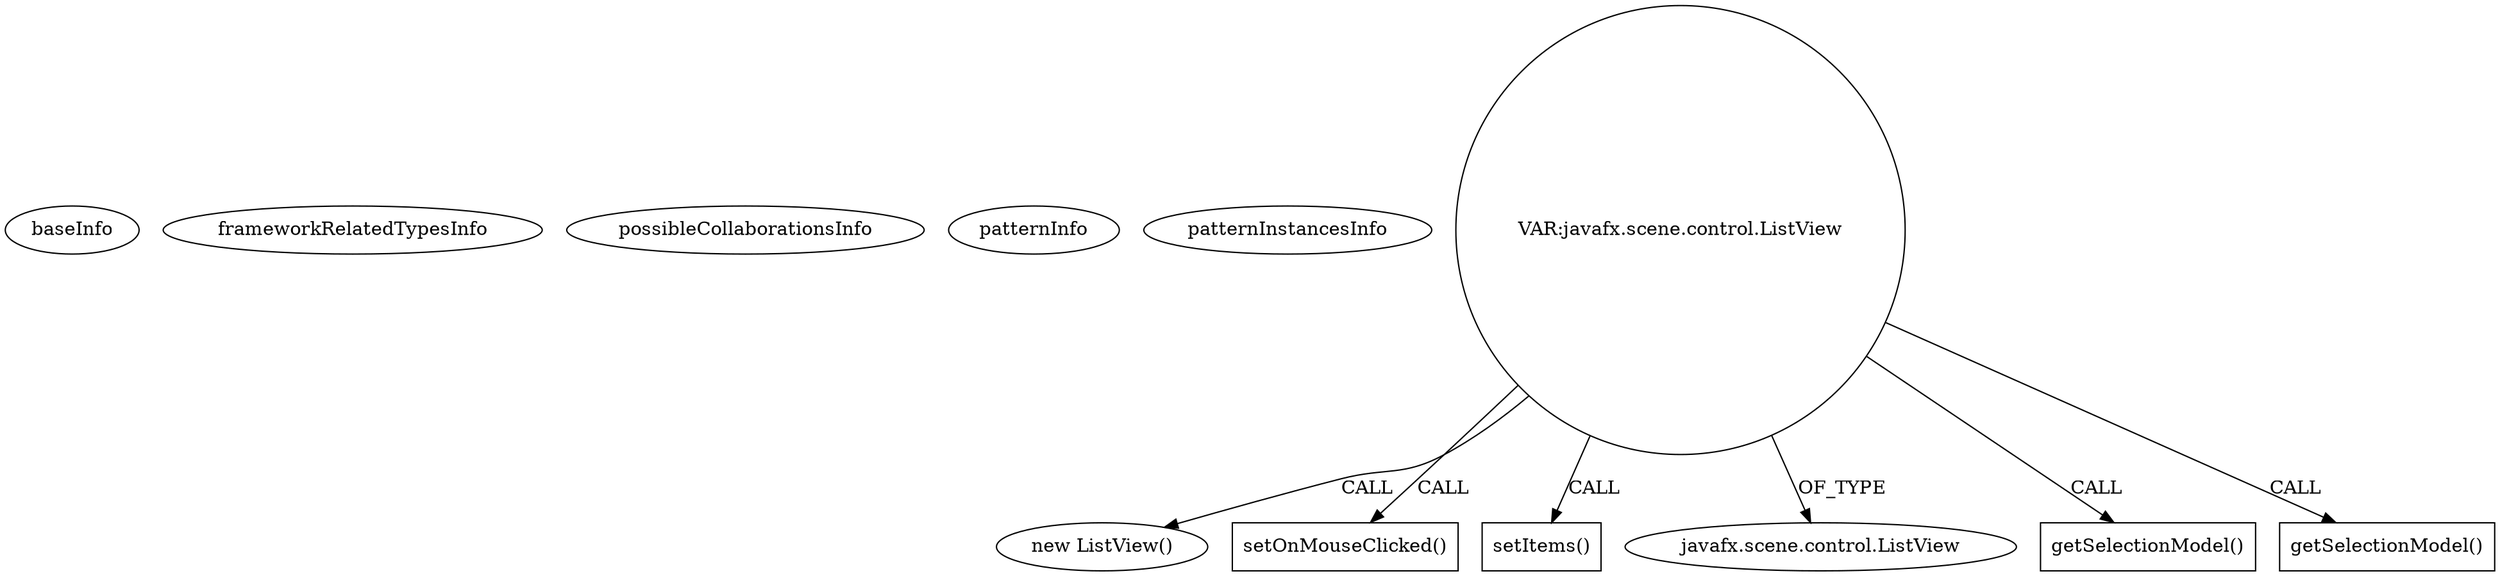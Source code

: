 digraph {
baseInfo[graphId=2214,category="pattern",isAnonymous=false,possibleRelation=false]
frameworkRelatedTypesInfo[]
possibleCollaborationsInfo[]
patternInfo[frequency=2.0,patternRootClient=null]
patternInstancesInfo[0="ProgrammerTony-Chemistry-Calculator~/ProgrammerTony-Chemistry-Calculator/Chemistry-Calculator-master/src/com/mdc/Calculator.java~void setupLogic(javafx.stage.Stage)~1101",1="ProgrammerTony-Chemistry-Calculator~/ProgrammerTony-Chemistry-Calculator/Chemistry-Calculator-master/src/com/mdc/Calculator.java~Calculator~1099"]
13[label="new ListView()",vertexType="CONSTRUCTOR_CALL",isFrameworkType=false]
14[label="VAR:javafx.scene.control.ListView",vertexType="VARIABLE_EXPRESION",isFrameworkType=false,shape=circle]
31[label="setOnMouseClicked()",vertexType="INSIDE_CALL",isFrameworkType=false,shape=box]
20[label="setItems()",vertexType="INSIDE_CALL",isFrameworkType=false,shape=box]
15[label="javafx.scene.control.ListView",vertexType="FRAMEWORK_CLASS_TYPE",isFrameworkType=false]
58[label="getSelectionModel()",vertexType="INSIDE_CALL",isFrameworkType=false,shape=box]
47[label="getSelectionModel()",vertexType="INSIDE_CALL",isFrameworkType=false,shape=box]
14->31[label="CALL"]
14->58[label="CALL"]
14->47[label="CALL"]
14->20[label="CALL"]
14->13[label="CALL"]
14->15[label="OF_TYPE"]
}
